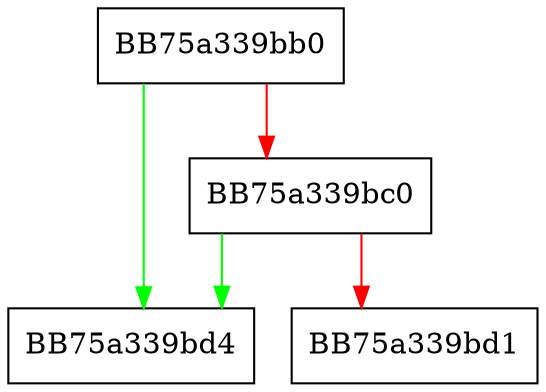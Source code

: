 digraph has_IL_resources {
  node [shape="box"];
  graph [splines=ortho];
  BB75a339bb0 -> BB75a339bd4 [color="green"];
  BB75a339bb0 -> BB75a339bc0 [color="red"];
  BB75a339bc0 -> BB75a339bd4 [color="green"];
  BB75a339bc0 -> BB75a339bd1 [color="red"];
}